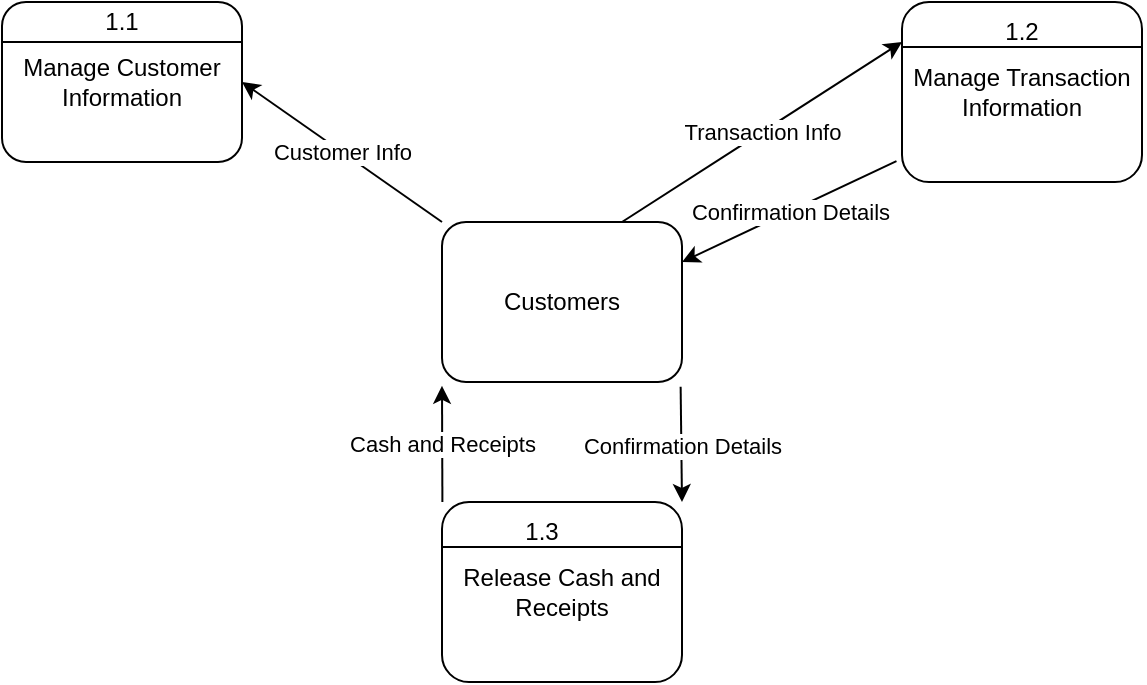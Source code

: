 <mxfile version="26.0.11">
  <diagram name="Page-1" id="2xcaAj6rjWryM21yCDnQ">
    <mxGraphModel grid="1" page="1" gridSize="10" guides="1" tooltips="1" connect="1" arrows="1" fold="1" pageScale="1" pageWidth="850" pageHeight="1100" math="0" shadow="0">
      <root>
        <mxCell id="0" />
        <mxCell id="1" parent="0" />
        <mxCell id="hEY-Xj2uo_URV7XYvVDx-2" value="Customers" style="rounded=1;whiteSpace=wrap;html=1;" vertex="1" parent="1">
          <mxGeometry x="350" y="210" width="120" height="80" as="geometry" />
        </mxCell>
        <mxCell id="hEY-Xj2uo_URV7XYvVDx-3" value="Manage Transaction Information" style="rounded=1;whiteSpace=wrap;html=1;" vertex="1" parent="1">
          <mxGeometry x="580" y="100" width="120" height="90" as="geometry" />
        </mxCell>
        <mxCell id="hEY-Xj2uo_URV7XYvVDx-4" value="" style="endArrow=none;html=1;rounded=0;entryX=1;entryY=0.25;entryDx=0;entryDy=0;exitX=0;exitY=0.25;exitDx=0;exitDy=0;" edge="1" parent="1" source="hEY-Xj2uo_URV7XYvVDx-3" target="hEY-Xj2uo_URV7XYvVDx-3">
          <mxGeometry width="50" height="50" relative="1" as="geometry">
            <mxPoint x="440" y="320" as="sourcePoint" />
            <mxPoint x="490" y="270" as="targetPoint" />
          </mxGeometry>
        </mxCell>
        <mxCell id="hEY-Xj2uo_URV7XYvVDx-5" value="1.2" style="text;html=1;align=center;verticalAlign=middle;whiteSpace=wrap;rounded=0;" vertex="1" parent="1">
          <mxGeometry x="610" y="100" width="60" height="30" as="geometry" />
        </mxCell>
        <mxCell id="hEY-Xj2uo_URV7XYvVDx-6" value="Manage Customer Information" style="rounded=1;whiteSpace=wrap;html=1;" vertex="1" parent="1">
          <mxGeometry x="130" y="100" width="120" height="80" as="geometry" />
        </mxCell>
        <mxCell id="hEY-Xj2uo_URV7XYvVDx-7" value="" style="endArrow=none;html=1;rounded=0;exitX=0;exitY=0.25;exitDx=0;exitDy=0;entryX=1;entryY=0.25;entryDx=0;entryDy=0;" edge="1" parent="1" source="hEY-Xj2uo_URV7XYvVDx-6" target="hEY-Xj2uo_URV7XYvVDx-6">
          <mxGeometry width="50" height="50" relative="1" as="geometry">
            <mxPoint x="440" y="310" as="sourcePoint" />
            <mxPoint x="490" y="260" as="targetPoint" />
          </mxGeometry>
        </mxCell>
        <mxCell id="hEY-Xj2uo_URV7XYvVDx-8" value="1.1" style="text;html=1;align=center;verticalAlign=middle;whiteSpace=wrap;rounded=0;" vertex="1" parent="1">
          <mxGeometry x="160" y="100" width="60" height="20" as="geometry" />
        </mxCell>
        <mxCell id="hEY-Xj2uo_URV7XYvVDx-9" value="Customer Info" style="endArrow=classic;html=1;rounded=0;entryX=1;entryY=0.5;entryDx=0;entryDy=0;exitX=0;exitY=0;exitDx=0;exitDy=0;" edge="1" parent="1" source="hEY-Xj2uo_URV7XYvVDx-2" target="hEY-Xj2uo_URV7XYvVDx-6">
          <mxGeometry relative="1" as="geometry">
            <mxPoint x="420" y="290" as="sourcePoint" />
            <mxPoint x="520" y="290" as="targetPoint" />
          </mxGeometry>
        </mxCell>
        <mxCell id="hEY-Xj2uo_URV7XYvVDx-11" value="Transaction Info" style="endArrow=classic;html=1;rounded=0;exitX=0.75;exitY=0;exitDx=0;exitDy=0;" edge="1" parent="1" source="hEY-Xj2uo_URV7XYvVDx-2">
          <mxGeometry relative="1" as="geometry">
            <mxPoint x="420" y="290" as="sourcePoint" />
            <mxPoint x="580" y="120" as="targetPoint" />
          </mxGeometry>
        </mxCell>
        <mxCell id="hEY-Xj2uo_URV7XYvVDx-13" value="Release Cash and Receipts" style="rounded=1;whiteSpace=wrap;html=1;" vertex="1" parent="1">
          <mxGeometry x="350" y="350" width="120" height="90" as="geometry" />
        </mxCell>
        <mxCell id="hEY-Xj2uo_URV7XYvVDx-14" value="" style="endArrow=none;html=1;rounded=0;entryX=1;entryY=0.25;entryDx=0;entryDy=0;exitX=0;exitY=0.25;exitDx=0;exitDy=0;" edge="1" parent="1" source="hEY-Xj2uo_URV7XYvVDx-13" target="hEY-Xj2uo_URV7XYvVDx-13">
          <mxGeometry width="50" height="50" relative="1" as="geometry">
            <mxPoint x="360" y="390" as="sourcePoint" />
            <mxPoint x="430" y="250" as="targetPoint" />
          </mxGeometry>
        </mxCell>
        <mxCell id="hEY-Xj2uo_URV7XYvVDx-15" value="1.3" style="text;html=1;align=center;verticalAlign=middle;whiteSpace=wrap;rounded=0;" vertex="1" parent="1">
          <mxGeometry x="370" y="350" width="60" height="30" as="geometry" />
        </mxCell>
        <mxCell id="hEY-Xj2uo_URV7XYvVDx-16" value="" style="endArrow=classic;html=1;rounded=0;exitX=-0.023;exitY=0.884;exitDx=0;exitDy=0;exitPerimeter=0;entryX=1;entryY=0.25;entryDx=0;entryDy=0;" edge="1" parent="1" source="hEY-Xj2uo_URV7XYvVDx-3" target="hEY-Xj2uo_URV7XYvVDx-2">
          <mxGeometry relative="1" as="geometry">
            <mxPoint x="370" y="270" as="sourcePoint" />
            <mxPoint x="470" y="270" as="targetPoint" />
          </mxGeometry>
        </mxCell>
        <mxCell id="hEY-Xj2uo_URV7XYvVDx-17" value="Confirmation Details" style="edgeLabel;resizable=0;html=1;;align=center;verticalAlign=middle;" connectable="0" vertex="1" parent="hEY-Xj2uo_URV7XYvVDx-16">
          <mxGeometry relative="1" as="geometry" />
        </mxCell>
        <mxCell id="hEY-Xj2uo_URV7XYvVDx-20" value="" style="endArrow=classic;html=1;rounded=0;exitX=0.916;exitY=1.03;exitDx=0;exitDy=0;exitPerimeter=0;entryX=0.805;entryY=-0.031;entryDx=0;entryDy=0;entryPerimeter=0;" edge="1" parent="1">
          <mxGeometry relative="1" as="geometry">
            <mxPoint x="469.32" y="292.4" as="sourcePoint" />
            <mxPoint x="470.0" y="350.0" as="targetPoint" />
          </mxGeometry>
        </mxCell>
        <mxCell id="hEY-Xj2uo_URV7XYvVDx-21" value="Confirmation Details" style="edgeLabel;resizable=0;html=1;;align=center;verticalAlign=middle;" connectable="0" vertex="1" parent="hEY-Xj2uo_URV7XYvVDx-20">
          <mxGeometry relative="1" as="geometry" />
        </mxCell>
        <mxCell id="hEY-Xj2uo_URV7XYvVDx-28" value="" style="endArrow=classic;html=1;rounded=0;entryX=0.09;entryY=1.024;entryDx=0;entryDy=0;entryPerimeter=0;" edge="1" parent="1">
          <mxGeometry relative="1" as="geometry">
            <mxPoint x="350.2" y="350" as="sourcePoint" />
            <mxPoint x="350.0" y="291.92" as="targetPoint" />
          </mxGeometry>
        </mxCell>
        <mxCell id="hEY-Xj2uo_URV7XYvVDx-29" value="Cash and Receipts" style="edgeLabel;resizable=0;html=1;;align=center;verticalAlign=middle;" connectable="0" vertex="1" parent="hEY-Xj2uo_URV7XYvVDx-28">
          <mxGeometry relative="1" as="geometry" />
        </mxCell>
      </root>
    </mxGraphModel>
  </diagram>
</mxfile>
